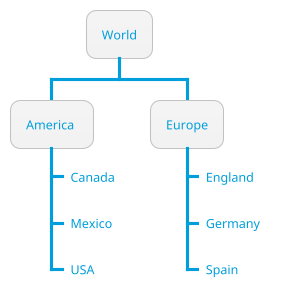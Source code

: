 ' Do not edit
' Theme Gallery
' autogenerated by script
'
@startwbs
!theme bluegray
* World
** America 
***_ Canada 
***_ Mexico
***_ USA
** Europe
***_  England
***_  Germany
***_  Spain
@endwbs
